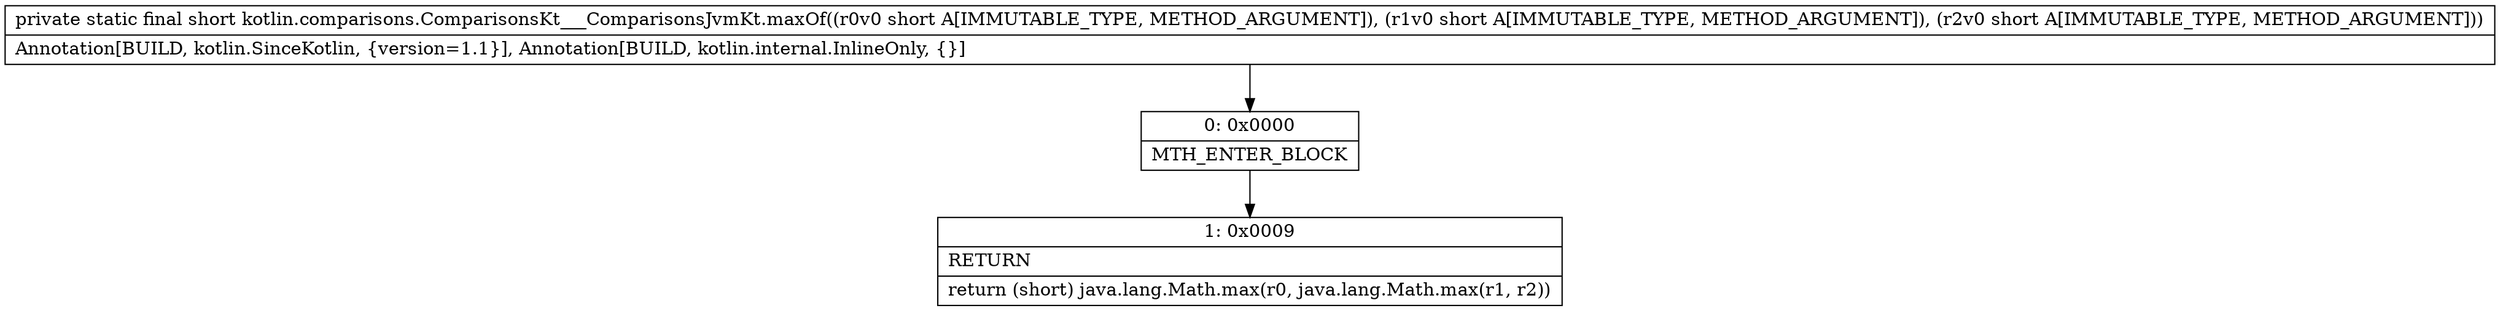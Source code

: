 digraph "CFG forkotlin.comparisons.ComparisonsKt___ComparisonsJvmKt.maxOf(SSS)S" {
Node_0 [shape=record,label="{0\:\ 0x0000|MTH_ENTER_BLOCK\l}"];
Node_1 [shape=record,label="{1\:\ 0x0009|RETURN\l|return (short) java.lang.Math.max(r0, java.lang.Math.max(r1, r2))\l}"];
MethodNode[shape=record,label="{private static final short kotlin.comparisons.ComparisonsKt___ComparisonsJvmKt.maxOf((r0v0 short A[IMMUTABLE_TYPE, METHOD_ARGUMENT]), (r1v0 short A[IMMUTABLE_TYPE, METHOD_ARGUMENT]), (r2v0 short A[IMMUTABLE_TYPE, METHOD_ARGUMENT]))  | Annotation[BUILD, kotlin.SinceKotlin, \{version=1.1\}], Annotation[BUILD, kotlin.internal.InlineOnly, \{\}]\l}"];
MethodNode -> Node_0;
Node_0 -> Node_1;
}

